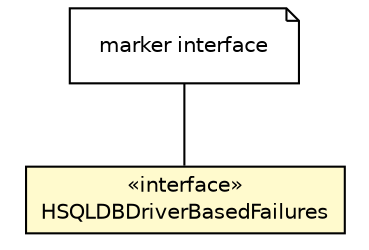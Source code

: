 #!/usr/local/bin/dot
#
# Class diagram 
# Generated by UMLGraph version R5_6-24-gf6e263 (http://www.umlgraph.org/)
#

digraph G {
	edge [fontname="Helvetica",fontsize=10,labelfontname="Helvetica",labelfontsize=10];
	node [fontname="Helvetica",fontsize=10,shape=plaintext];
	nodesep=0.25;
	ranksep=0.5;
	// nl.b3p.brmo.test.util.database.HSQLDBDriverBasedFailures
	c27 [label=<<table title="nl.b3p.brmo.test.util.database.HSQLDBDriverBasedFailures" border="0" cellborder="1" cellspacing="0" cellpadding="2" port="p" bgcolor="lemonChiffon" href="./HSQLDBDriverBasedFailures.html">
		<tr><td><table border="0" cellspacing="0" cellpadding="1">
<tr><td align="center" balign="center"> &#171;interface&#187; </td></tr>
<tr><td align="center" balign="center"> HSQLDBDriverBasedFailures </td></tr>
		</table></td></tr>
		</table>>, URL="./HSQLDBDriverBasedFailures.html", fontname="Helvetica", fontcolor="black", fontsize=10.0];
	// Note annotation
	n0cc27 [label=<<table title="nl.b3p.brmo.test.util.database.HSQLDBDriverBasedFailures" border="0" cellborder="0" cellspacing="0" cellpadding="2" port="p" href="./HSQLDBDriverBasedFailures.html">
		<tr><td><table border="0" cellspacing="0" cellpadding="1">
<tr><td align="left" balign="left"> marker interface </td></tr>
		</table></td></tr>
		</table>>, fontname="Helvetica", fontcolor="black", fontsize=10.0, shape=note];
	n0cc27 -> c27:p[arrowhead=none];
}

